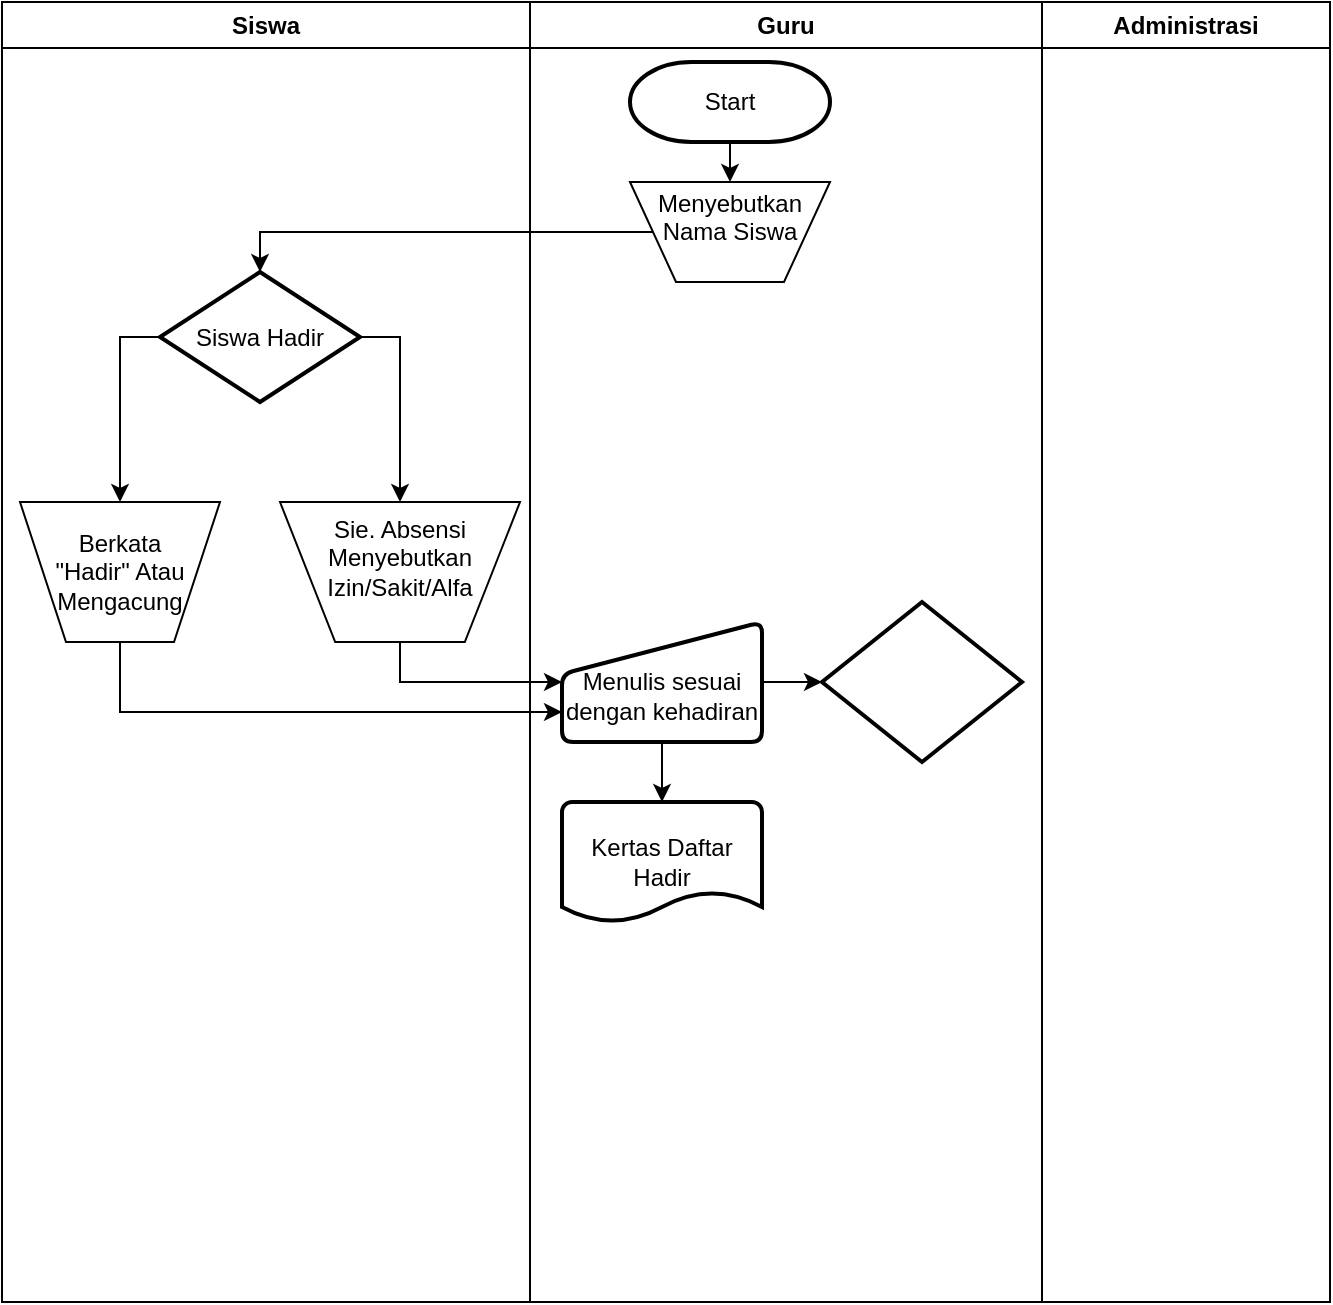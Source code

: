 <mxfile version="23.1.6" type="github">
  <diagram id="C5RBs43oDa-KdzZeNtuy" name="Page-1">
    <mxGraphModel dx="880" dy="434" grid="1" gridSize="10" guides="1" tooltips="1" connect="1" arrows="1" fold="1" page="1" pageScale="1" pageWidth="827" pageHeight="1169" math="0" shadow="0">
      <root>
        <mxCell id="WIyWlLk6GJQsqaUBKTNV-0" />
        <mxCell id="WIyWlLk6GJQsqaUBKTNV-1" parent="WIyWlLk6GJQsqaUBKTNV-0" />
        <mxCell id="WIyWlLk6GJQsqaUBKTNV-2" value="" style="rounded=0;html=1;jettySize=auto;orthogonalLoop=1;fontSize=11;endArrow=block;endFill=0;endSize=8;strokeWidth=1;shadow=0;labelBackgroundColor=none;edgeStyle=orthogonalEdgeStyle;" parent="WIyWlLk6GJQsqaUBKTNV-1" target="WIyWlLk6GJQsqaUBKTNV-6" edge="1">
          <mxGeometry relative="1" as="geometry">
            <mxPoint x="220" y="120" as="sourcePoint" />
          </mxGeometry>
        </mxCell>
        <mxCell id="69SfffOF1m4H34H6_Dxd-0" value="Guru" style="swimlane;whiteSpace=wrap;html=1;" vertex="1" parent="WIyWlLk6GJQsqaUBKTNV-1">
          <mxGeometry x="314" y="20" width="256" height="650" as="geometry" />
        </mxCell>
        <mxCell id="69SfffOF1m4H34H6_Dxd-8" style="edgeStyle=orthogonalEdgeStyle;rounded=0;orthogonalLoop=1;jettySize=auto;html=1;exitX=0.5;exitY=1;exitDx=0;exitDy=0;exitPerimeter=0;entryX=0.5;entryY=0;entryDx=0;entryDy=0;" edge="1" parent="69SfffOF1m4H34H6_Dxd-0" source="69SfffOF1m4H34H6_Dxd-5" target="69SfffOF1m4H34H6_Dxd-7">
          <mxGeometry relative="1" as="geometry" />
        </mxCell>
        <mxCell id="69SfffOF1m4H34H6_Dxd-5" value="Start" style="strokeWidth=2;html=1;shape=mxgraph.flowchart.terminator;whiteSpace=wrap;" vertex="1" parent="69SfffOF1m4H34H6_Dxd-0">
          <mxGeometry x="50" y="30" width="100" height="40" as="geometry" />
        </mxCell>
        <mxCell id="69SfffOF1m4H34H6_Dxd-7" value="Menyebutkan Nama Siswa&lt;div&gt;&lt;br/&gt;&lt;/div&gt;" style="verticalLabelPosition=middle;verticalAlign=middle;html=1;shape=trapezoid;perimeter=trapezoidPerimeter;whiteSpace=wrap;size=0.23;arcSize=10;flipV=1;labelPosition=center;align=center;" vertex="1" parent="69SfffOF1m4H34H6_Dxd-0">
          <mxGeometry x="50" y="90" width="100" height="50" as="geometry" />
        </mxCell>
        <mxCell id="69SfffOF1m4H34H6_Dxd-16" value="&lt;br&gt;Menulis sesuai dengan kehadiran" style="html=1;strokeWidth=2;shape=manualInput;whiteSpace=wrap;rounded=1;size=26;arcSize=11;" vertex="1" parent="69SfffOF1m4H34H6_Dxd-0">
          <mxGeometry x="16" y="310" width="100" height="60" as="geometry" />
        </mxCell>
        <mxCell id="69SfffOF1m4H34H6_Dxd-19" value="Kertas Daftar Hadir" style="strokeWidth=2;html=1;shape=mxgraph.flowchart.document2;whiteSpace=wrap;size=0.25;" vertex="1" parent="69SfffOF1m4H34H6_Dxd-0">
          <mxGeometry x="16" y="400" width="100" height="60" as="geometry" />
        </mxCell>
        <mxCell id="69SfffOF1m4H34H6_Dxd-20" style="edgeStyle=orthogonalEdgeStyle;rounded=0;orthogonalLoop=1;jettySize=auto;html=1;entryX=0.5;entryY=0;entryDx=0;entryDy=0;entryPerimeter=0;" edge="1" parent="69SfffOF1m4H34H6_Dxd-0" source="69SfffOF1m4H34H6_Dxd-16" target="69SfffOF1m4H34H6_Dxd-19">
          <mxGeometry relative="1" as="geometry" />
        </mxCell>
        <mxCell id="69SfffOF1m4H34H6_Dxd-6" value="" style="strokeWidth=2;html=1;shape=mxgraph.flowchart.decision;whiteSpace=wrap;" vertex="1" parent="69SfffOF1m4H34H6_Dxd-0">
          <mxGeometry x="146" y="300" width="100" height="80" as="geometry" />
        </mxCell>
        <mxCell id="69SfffOF1m4H34H6_Dxd-21" style="edgeStyle=orthogonalEdgeStyle;rounded=0;orthogonalLoop=1;jettySize=auto;html=1;exitX=1;exitY=0.5;exitDx=0;exitDy=0;entryX=0;entryY=0.5;entryDx=0;entryDy=0;entryPerimeter=0;" edge="1" parent="69SfffOF1m4H34H6_Dxd-0" source="69SfffOF1m4H34H6_Dxd-16" target="69SfffOF1m4H34H6_Dxd-6">
          <mxGeometry relative="1" as="geometry" />
        </mxCell>
        <mxCell id="69SfffOF1m4H34H6_Dxd-1" value="Administrasi" style="swimlane;whiteSpace=wrap;html=1;" vertex="1" parent="WIyWlLk6GJQsqaUBKTNV-1">
          <mxGeometry x="570" y="20" width="144" height="650" as="geometry" />
        </mxCell>
        <mxCell id="69SfffOF1m4H34H6_Dxd-2" value="Siswa" style="swimlane;whiteSpace=wrap;html=1;startSize=23;" vertex="1" parent="WIyWlLk6GJQsqaUBKTNV-1">
          <mxGeometry x="50" y="20" width="264" height="650" as="geometry" />
        </mxCell>
        <mxCell id="69SfffOF1m4H34H6_Dxd-9" value="Berkata &lt;br&gt;&quot;Hadir&quot; Atau Mengacung" style="verticalLabelPosition=middle;verticalAlign=middle;html=1;shape=trapezoid;perimeter=trapezoidPerimeter;whiteSpace=wrap;size=0.23;arcSize=10;flipV=1;labelPosition=center;align=center;" vertex="1" parent="69SfffOF1m4H34H6_Dxd-2">
          <mxGeometry x="9" y="250" width="100" height="70" as="geometry" />
        </mxCell>
        <mxCell id="69SfffOF1m4H34H6_Dxd-13" style="edgeStyle=orthogonalEdgeStyle;rounded=0;orthogonalLoop=1;jettySize=auto;html=1;exitX=0;exitY=0.5;exitDx=0;exitDy=0;exitPerimeter=0;entryX=0.5;entryY=0;entryDx=0;entryDy=0;" edge="1" parent="69SfffOF1m4H34H6_Dxd-2" source="69SfffOF1m4H34H6_Dxd-11" target="69SfffOF1m4H34H6_Dxd-9">
          <mxGeometry relative="1" as="geometry" />
        </mxCell>
        <mxCell id="69SfffOF1m4H34H6_Dxd-15" style="edgeStyle=orthogonalEdgeStyle;rounded=0;orthogonalLoop=1;jettySize=auto;html=1;exitX=1;exitY=0.5;exitDx=0;exitDy=0;exitPerimeter=0;entryX=0.5;entryY=0;entryDx=0;entryDy=0;" edge="1" parent="69SfffOF1m4H34H6_Dxd-2" source="69SfffOF1m4H34H6_Dxd-11" target="69SfffOF1m4H34H6_Dxd-14">
          <mxGeometry relative="1" as="geometry" />
        </mxCell>
        <mxCell id="69SfffOF1m4H34H6_Dxd-11" value="Siswa Hadir" style="strokeWidth=2;html=1;shape=mxgraph.flowchart.decision;whiteSpace=wrap;" vertex="1" parent="69SfffOF1m4H34H6_Dxd-2">
          <mxGeometry x="79" y="135" width="100" height="65" as="geometry" />
        </mxCell>
        <mxCell id="69SfffOF1m4H34H6_Dxd-14" value="Sie. Absensi Menyebutkan Izin/Sakit/Alfa&lt;div&gt;&lt;br/&gt;&lt;/div&gt;" style="verticalLabelPosition=middle;verticalAlign=middle;html=1;shape=trapezoid;perimeter=trapezoidPerimeter;whiteSpace=wrap;size=0.23;arcSize=10;flipV=1;labelPosition=center;align=center;" vertex="1" parent="69SfffOF1m4H34H6_Dxd-2">
          <mxGeometry x="139" y="250" width="120" height="70" as="geometry" />
        </mxCell>
        <mxCell id="69SfffOF1m4H34H6_Dxd-12" style="edgeStyle=orthogonalEdgeStyle;rounded=0;orthogonalLoop=1;jettySize=auto;html=1;exitX=0;exitY=0.5;exitDx=0;exitDy=0;entryX=0.5;entryY=0;entryDx=0;entryDy=0;entryPerimeter=0;" edge="1" parent="WIyWlLk6GJQsqaUBKTNV-1" source="69SfffOF1m4H34H6_Dxd-7" target="69SfffOF1m4H34H6_Dxd-11">
          <mxGeometry relative="1" as="geometry" />
        </mxCell>
        <mxCell id="69SfffOF1m4H34H6_Dxd-17" style="edgeStyle=orthogonalEdgeStyle;rounded=0;orthogonalLoop=1;jettySize=auto;html=1;exitX=0.5;exitY=1;exitDx=0;exitDy=0;entryX=0;entryY=0.75;entryDx=0;entryDy=0;" edge="1" parent="WIyWlLk6GJQsqaUBKTNV-1" source="69SfffOF1m4H34H6_Dxd-9" target="69SfffOF1m4H34H6_Dxd-16">
          <mxGeometry relative="1" as="geometry">
            <Array as="points">
              <mxPoint x="109" y="375" />
            </Array>
          </mxGeometry>
        </mxCell>
        <mxCell id="69SfffOF1m4H34H6_Dxd-18" style="edgeStyle=orthogonalEdgeStyle;rounded=0;orthogonalLoop=1;jettySize=auto;html=1;exitX=0.5;exitY=1;exitDx=0;exitDy=0;entryX=0;entryY=0.5;entryDx=0;entryDy=0;" edge="1" parent="WIyWlLk6GJQsqaUBKTNV-1" source="69SfffOF1m4H34H6_Dxd-14" target="69SfffOF1m4H34H6_Dxd-16">
          <mxGeometry relative="1" as="geometry" />
        </mxCell>
      </root>
    </mxGraphModel>
  </diagram>
</mxfile>

